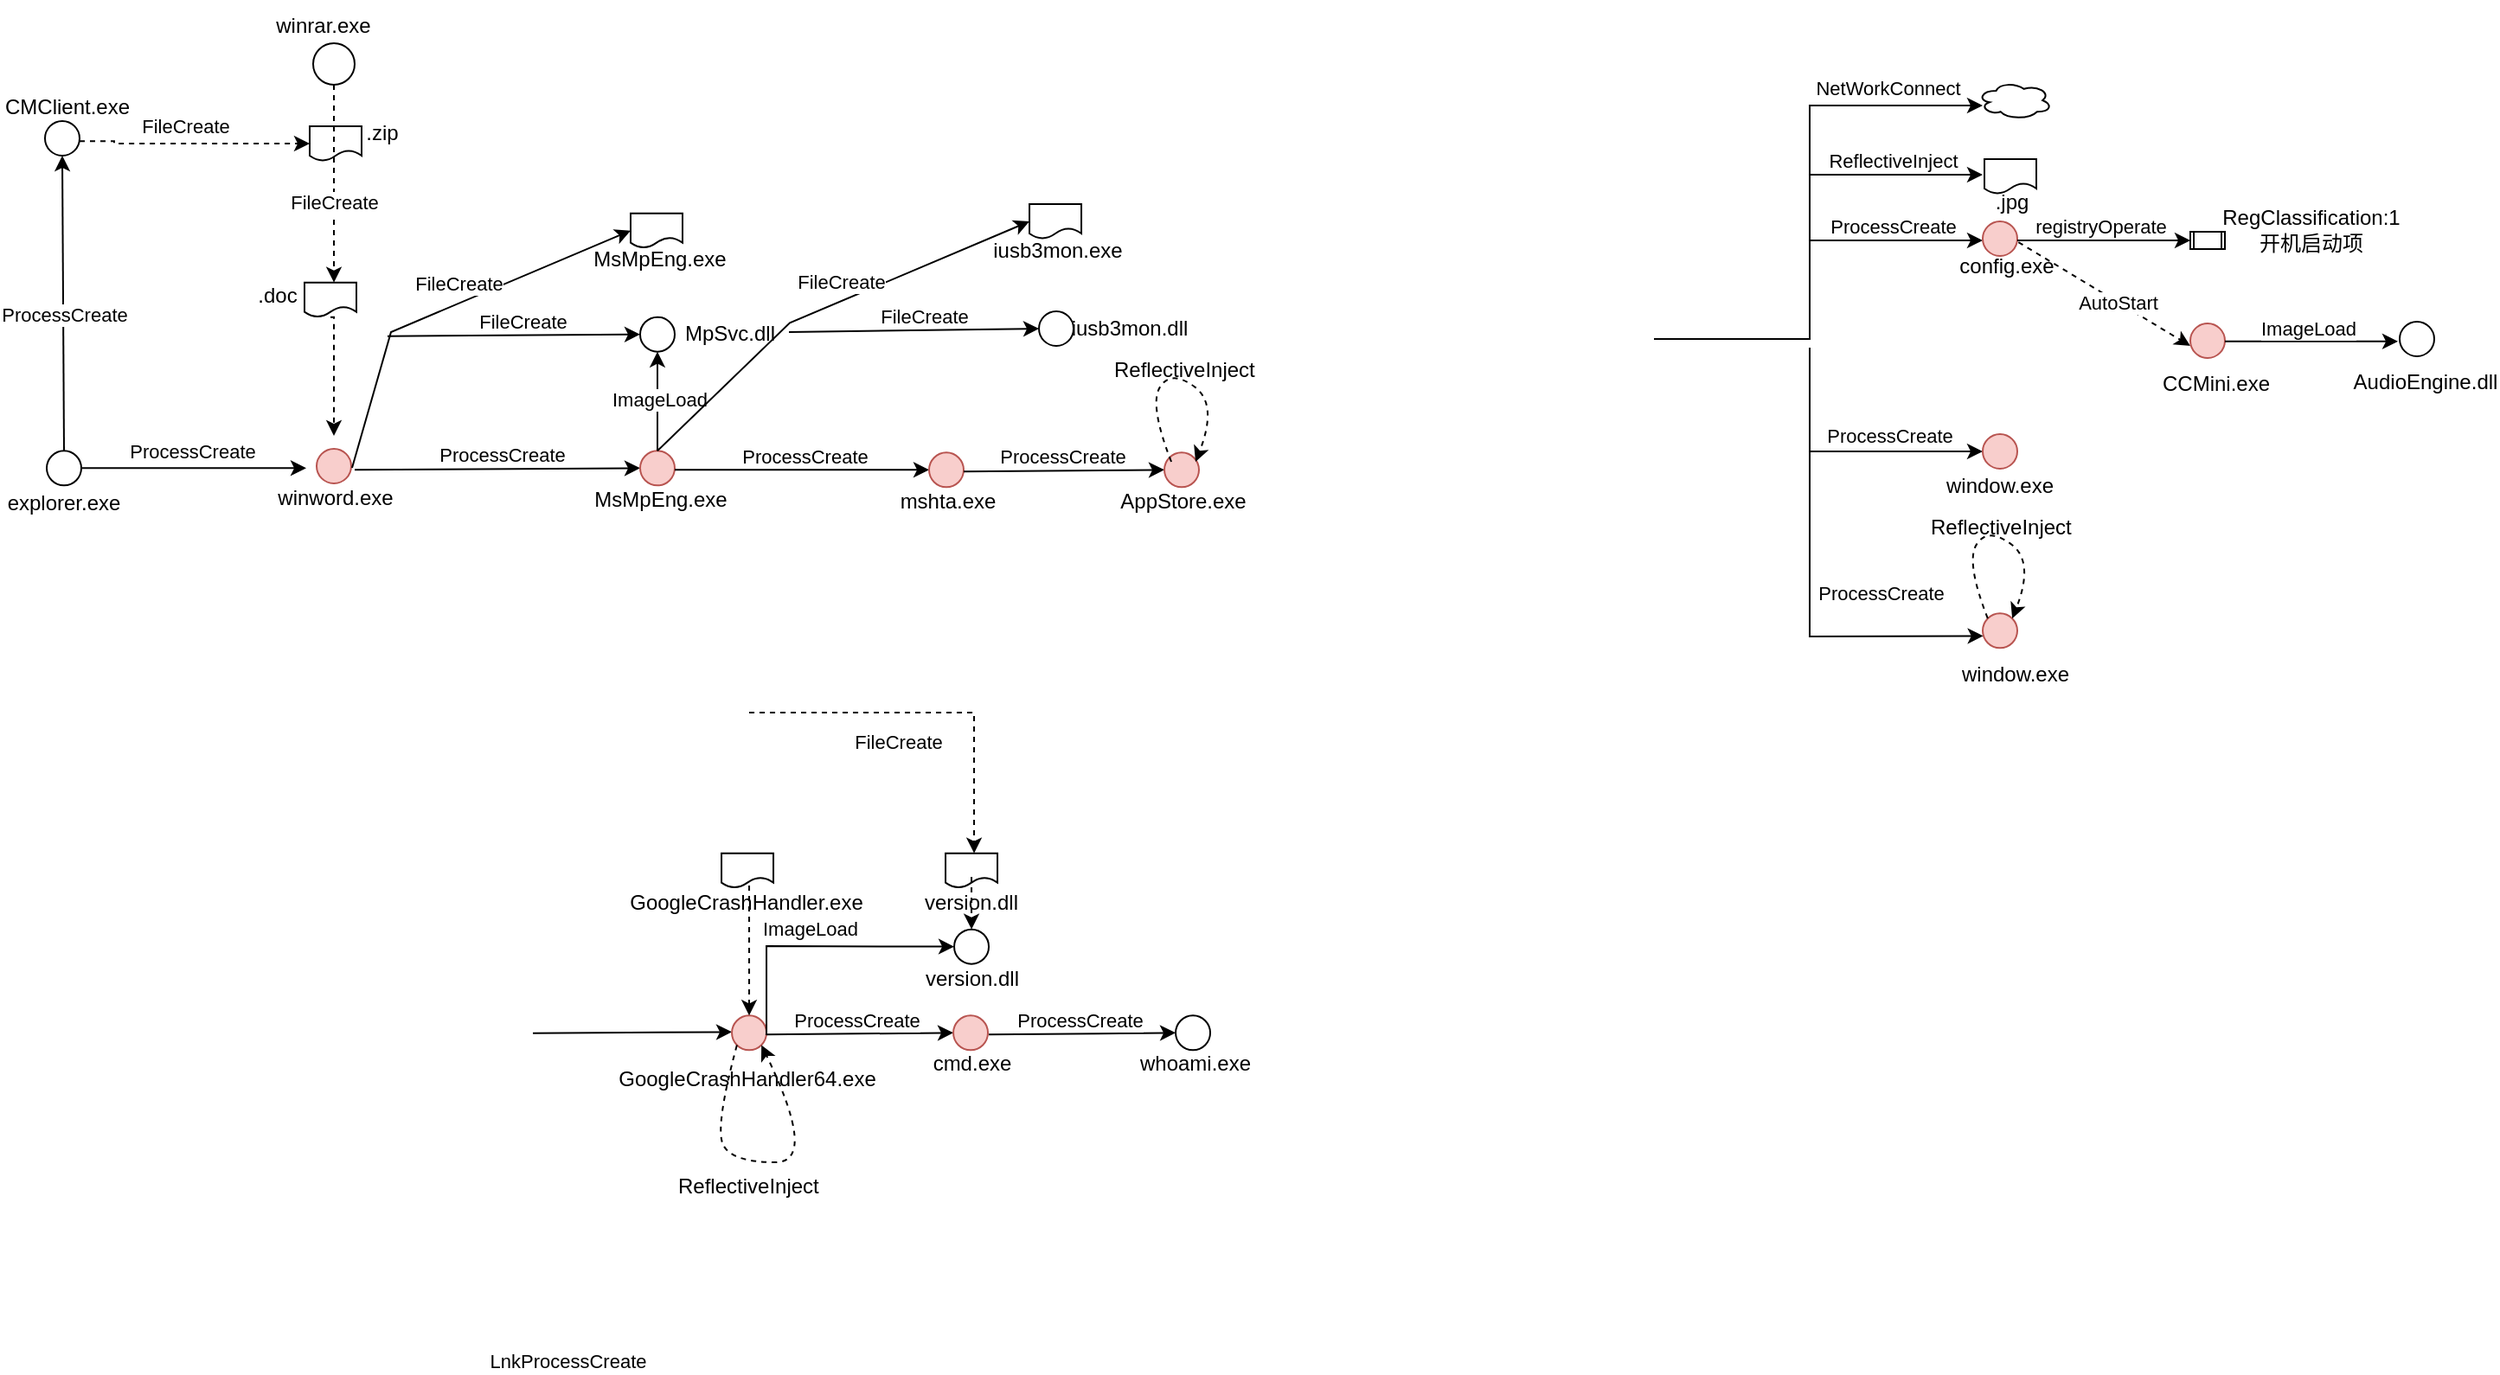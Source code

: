 <mxfile version="24.7.8">
  <diagram name="第 1 页" id="TM_qCaVFwfWzXO-s07Fd">
    <mxGraphModel dx="1036" dy="457" grid="1" gridSize="10" guides="1" tooltips="1" connect="1" arrows="1" fold="1" page="1" pageScale="1" pageWidth="827" pageHeight="1169" math="0" shadow="0">
      <root>
        <mxCell id="0" />
        <mxCell id="1" parent="0" />
        <mxCell id="IZgogRWlO1CkMbzcWn_G-1" value="" style="ellipse;whiteSpace=wrap;html=1;aspect=fixed;" vertex="1" parent="1">
          <mxGeometry x="141" y="358.67" width="20" height="20" as="geometry" />
        </mxCell>
        <mxCell id="IZgogRWlO1CkMbzcWn_G-2" value="" style="endArrow=classic;html=1;rounded=0;exitX=1;exitY=0.5;exitDx=0;exitDy=0;" edge="1" parent="1" source="IZgogRWlO1CkMbzcWn_G-1">
          <mxGeometry width="50" height="50" relative="1" as="geometry">
            <mxPoint x="391" y="353.67" as="sourcePoint" />
            <mxPoint x="291" y="368.67" as="targetPoint" />
          </mxGeometry>
        </mxCell>
        <mxCell id="IZgogRWlO1CkMbzcWn_G-3" value="ProcessCreate" style="edgeLabel;html=1;align=center;verticalAlign=middle;resizable=0;points=[];" vertex="1" connectable="0" parent="IZgogRWlO1CkMbzcWn_G-2">
          <mxGeometry x="-0.16" y="3" relative="1" as="geometry">
            <mxPoint x="9" y="-7" as="offset" />
          </mxGeometry>
        </mxCell>
        <mxCell id="IZgogRWlO1CkMbzcWn_G-4" value="" style="endArrow=classic;html=1;rounded=0;entryX=0;entryY=0.5;entryDx=0;entryDy=0;" edge="1" parent="1" target="IZgogRWlO1CkMbzcWn_G-7">
          <mxGeometry width="50" height="50" relative="1" as="geometry">
            <mxPoint x="1160" y="299" as="sourcePoint" />
            <mxPoint x="1208" y="449" as="targetPoint" />
            <Array as="points">
              <mxPoint x="1160" y="359" />
            </Array>
          </mxGeometry>
        </mxCell>
        <mxCell id="IZgogRWlO1CkMbzcWn_G-5" value="ProcessCreate" style="edgeLabel;html=1;align=center;verticalAlign=middle;resizable=0;points=[];" vertex="1" connectable="0" parent="IZgogRWlO1CkMbzcWn_G-4">
          <mxGeometry x="-0.16" y="3" relative="1" as="geometry">
            <mxPoint x="39" y="-6" as="offset" />
          </mxGeometry>
        </mxCell>
        <mxCell id="IZgogRWlO1CkMbzcWn_G-6" value="explorer.exe" style="text;strokeColor=none;align=center;fillColor=none;html=1;verticalAlign=middle;whiteSpace=wrap;rounded=0;" vertex="1" parent="1">
          <mxGeometry x="121" y="373.67" width="60" height="30" as="geometry" />
        </mxCell>
        <mxCell id="IZgogRWlO1CkMbzcWn_G-7" value="" style="ellipse;whiteSpace=wrap;html=1;aspect=fixed;fillColor=#f8cecc;strokeColor=#b85450;" vertex="1" parent="1">
          <mxGeometry x="1260" y="349" width="20" height="20" as="geometry" />
        </mxCell>
        <mxCell id="IZgogRWlO1CkMbzcWn_G-8" value="window.exe" style="text;strokeColor=none;align=center;fillColor=none;html=1;verticalAlign=middle;whiteSpace=wrap;rounded=0;" vertex="1" parent="1">
          <mxGeometry x="1240" y="364" width="60" height="30" as="geometry" />
        </mxCell>
        <mxCell id="IZgogRWlO1CkMbzcWn_G-9" value="" style="endArrow=classic;html=1;rounded=0;exitX=0.5;exitY=0;exitDx=0;exitDy=0;entryX=0.5;entryY=1;entryDx=0;entryDy=0;" edge="1" parent="1" source="IZgogRWlO1CkMbzcWn_G-1" target="IZgogRWlO1CkMbzcWn_G-11">
          <mxGeometry width="50" height="50" relative="1" as="geometry">
            <mxPoint x="150" y="274.17" as="sourcePoint" />
            <mxPoint x="150" y="190" as="targetPoint" />
          </mxGeometry>
        </mxCell>
        <mxCell id="IZgogRWlO1CkMbzcWn_G-10" value="ProcessCreate" style="edgeLabel;html=1;align=center;verticalAlign=middle;resizable=0;points=[];" vertex="1" connectable="0" parent="IZgogRWlO1CkMbzcWn_G-9">
          <mxGeometry x="-0.16" y="3" relative="1" as="geometry">
            <mxPoint x="3" y="-7" as="offset" />
          </mxGeometry>
        </mxCell>
        <mxCell id="IZgogRWlO1CkMbzcWn_G-11" value="" style="ellipse;whiteSpace=wrap;html=1;aspect=fixed;" vertex="1" parent="1">
          <mxGeometry x="140" y="168" width="20" height="20" as="geometry" />
        </mxCell>
        <mxCell id="IZgogRWlO1CkMbzcWn_G-12" value="CMClient.exe" style="text;strokeColor=none;align=center;fillColor=none;html=1;verticalAlign=middle;whiteSpace=wrap;rounded=0;" vertex="1" parent="1">
          <mxGeometry x="123" y="145" width="60" height="30" as="geometry" />
        </mxCell>
        <mxCell id="IZgogRWlO1CkMbzcWn_G-13" value="" style="endArrow=classic;html=1;rounded=0;exitX=1;exitY=0.5;exitDx=0;exitDy=0;edgeStyle=elbowEdgeStyle;dashed=1;entryX=0;entryY=0.5;entryDx=0;entryDy=0;" edge="1" parent="1" target="IZgogRWlO1CkMbzcWn_G-15">
          <mxGeometry width="50" height="50" relative="1" as="geometry">
            <mxPoint x="160" y="179.58" as="sourcePoint" />
            <mxPoint x="210" y="120" as="targetPoint" />
            <Array as="points">
              <mxPoint x="180" y="180" />
            </Array>
          </mxGeometry>
        </mxCell>
        <mxCell id="IZgogRWlO1CkMbzcWn_G-14" value="FileCreate" style="edgeLabel;html=1;align=center;verticalAlign=middle;resizable=0;points=[];" vertex="1" connectable="0" parent="IZgogRWlO1CkMbzcWn_G-13">
          <mxGeometry x="-0.16" y="3" relative="1" as="geometry">
            <mxPoint x="6" y="-7" as="offset" />
          </mxGeometry>
        </mxCell>
        <mxCell id="IZgogRWlO1CkMbzcWn_G-15" value="" style="shape=document;whiteSpace=wrap;html=1;boundedLbl=1;" vertex="1" parent="1">
          <mxGeometry x="293" y="171" width="30" height="20" as="geometry" />
        </mxCell>
        <mxCell id="IZgogRWlO1CkMbzcWn_G-16" value=".zip" style="text;strokeColor=none;align=center;fillColor=none;html=1;verticalAlign=middle;whiteSpace=wrap;rounded=0;" vertex="1" parent="1">
          <mxGeometry x="305" y="160" width="60" height="30" as="geometry" />
        </mxCell>
        <mxCell id="IZgogRWlO1CkMbzcWn_G-17" value="" style="endArrow=classic;html=1;rounded=0;exitX=0.5;exitY=1;exitDx=0;exitDy=0;edgeStyle=elbowEdgeStyle;dashed=1;" edge="1" parent="1" source="IZgogRWlO1CkMbzcWn_G-77">
          <mxGeometry width="50" height="50" relative="1" as="geometry">
            <mxPoint x="241.34" y="194.66" as="sourcePoint" />
            <mxPoint x="307" y="350" as="targetPoint" />
            <Array as="points">
              <mxPoint x="307" y="212" />
            </Array>
          </mxGeometry>
        </mxCell>
        <mxCell id="IZgogRWlO1CkMbzcWn_G-18" value="" style="ellipse;whiteSpace=wrap;html=1;aspect=fixed;" vertex="1" parent="1">
          <mxGeometry x="295" y="123" width="24" height="24" as="geometry" />
        </mxCell>
        <mxCell id="IZgogRWlO1CkMbzcWn_G-19" value="winrar.exe" style="text;strokeColor=none;align=center;fillColor=none;html=1;verticalAlign=middle;whiteSpace=wrap;rounded=0;" vertex="1" parent="1">
          <mxGeometry x="271" y="98" width="60" height="30" as="geometry" />
        </mxCell>
        <mxCell id="IZgogRWlO1CkMbzcWn_G-20" value="" style="endArrow=classic;html=1;rounded=0;entryX=0.339;entryY=-0.066;entryDx=0;entryDy=0;entryPerimeter=0;" edge="1" parent="1">
          <mxGeometry width="50" height="50" relative="1" as="geometry">
            <mxPoint x="1160" y="359" as="sourcePoint" />
            <mxPoint x="1260.34" y="465.69" as="targetPoint" />
            <Array as="points">
              <mxPoint x="1160" y="466" />
            </Array>
          </mxGeometry>
        </mxCell>
        <mxCell id="IZgogRWlO1CkMbzcWn_G-21" value="ProcessCreate" style="edgeLabel;html=1;align=center;verticalAlign=middle;resizable=0;points=[];" vertex="1" connectable="0" parent="IZgogRWlO1CkMbzcWn_G-20">
          <mxGeometry x="-0.16" y="3" relative="1" as="geometry">
            <mxPoint x="38" y="-5" as="offset" />
          </mxGeometry>
        </mxCell>
        <mxCell id="IZgogRWlO1CkMbzcWn_G-22" value="" style="endArrow=classic;html=1;rounded=0;exitX=1;exitY=0.5;exitDx=0;exitDy=0;" edge="1" parent="1">
          <mxGeometry width="50" height="50" relative="1" as="geometry">
            <mxPoint x="1070" y="294" as="sourcePoint" />
            <mxPoint x="1260" y="159" as="targetPoint" />
            <Array as="points">
              <mxPoint x="1160" y="294" />
              <mxPoint x="1160" y="159" />
            </Array>
          </mxGeometry>
        </mxCell>
        <mxCell id="IZgogRWlO1CkMbzcWn_G-23" value="NetWorkConnect" style="edgeLabel;html=1;align=center;verticalAlign=middle;resizable=0;points=[];" vertex="1" connectable="0" parent="IZgogRWlO1CkMbzcWn_G-22">
          <mxGeometry x="0.083" y="3" relative="1" as="geometry">
            <mxPoint x="48" y="-59" as="offset" />
          </mxGeometry>
        </mxCell>
        <mxCell id="IZgogRWlO1CkMbzcWn_G-24" value="" style="ellipse;shape=cloud;whiteSpace=wrap;html=1;" vertex="1" parent="1">
          <mxGeometry x="1257" y="145" width="43" height="22" as="geometry" />
        </mxCell>
        <mxCell id="IZgogRWlO1CkMbzcWn_G-25" value="" style="endArrow=classic;html=1;rounded=0;" edge="1" parent="1">
          <mxGeometry width="50" height="50" relative="1" as="geometry">
            <mxPoint x="1160" y="199" as="sourcePoint" />
            <mxPoint x="1260" y="199" as="targetPoint" />
          </mxGeometry>
        </mxCell>
        <mxCell id="IZgogRWlO1CkMbzcWn_G-26" value="ReflectiveInject" style="edgeLabel;html=1;align=center;verticalAlign=middle;resizable=0;points=[];" vertex="1" connectable="0" parent="IZgogRWlO1CkMbzcWn_G-25">
          <mxGeometry x="0.152" y="-2" relative="1" as="geometry">
            <mxPoint x="-10" y="-10" as="offset" />
          </mxGeometry>
        </mxCell>
        <mxCell id="IZgogRWlO1CkMbzcWn_G-27" value="" style="shape=document;whiteSpace=wrap;html=1;boundedLbl=1;" vertex="1" parent="1">
          <mxGeometry x="1261" y="190" width="30" height="20" as="geometry" />
        </mxCell>
        <mxCell id="IZgogRWlO1CkMbzcWn_G-28" value=".jpg" style="text;strokeColor=none;align=center;fillColor=none;html=1;verticalAlign=middle;whiteSpace=wrap;rounded=0;" vertex="1" parent="1">
          <mxGeometry x="1247" y="200" width="60" height="30" as="geometry" />
        </mxCell>
        <mxCell id="IZgogRWlO1CkMbzcWn_G-29" value="" style="endArrow=classic;html=1;rounded=0;" edge="1" parent="1">
          <mxGeometry width="50" height="50" relative="1" as="geometry">
            <mxPoint x="1160" y="237" as="sourcePoint" />
            <mxPoint x="1260" y="237" as="targetPoint" />
          </mxGeometry>
        </mxCell>
        <mxCell id="IZgogRWlO1CkMbzcWn_G-30" value="ProcessCreate" style="edgeLabel;html=1;align=center;verticalAlign=middle;resizable=0;points=[];" vertex="1" connectable="0" parent="IZgogRWlO1CkMbzcWn_G-29">
          <mxGeometry x="0.152" y="-2" relative="1" as="geometry">
            <mxPoint x="-10" y="-10" as="offset" />
          </mxGeometry>
        </mxCell>
        <mxCell id="IZgogRWlO1CkMbzcWn_G-31" value="config.exe" style="text;strokeColor=none;align=center;fillColor=none;html=1;verticalAlign=middle;whiteSpace=wrap;rounded=0;" vertex="1" parent="1">
          <mxGeometry x="1244" y="237" width="60" height="30" as="geometry" />
        </mxCell>
        <mxCell id="IZgogRWlO1CkMbzcWn_G-32" value="" style="ellipse;whiteSpace=wrap;html=1;aspect=fixed;fillColor=#f8cecc;strokeColor=#b85450;" vertex="1" parent="1">
          <mxGeometry x="1260" y="226" width="20" height="20" as="geometry" />
        </mxCell>
        <mxCell id="IZgogRWlO1CkMbzcWn_G-33" value="" style="endArrow=classic;html=1;rounded=0;" edge="1" parent="1">
          <mxGeometry width="50" height="50" relative="1" as="geometry">
            <mxPoint x="1280" y="237" as="sourcePoint" />
            <mxPoint x="1380" y="237" as="targetPoint" />
          </mxGeometry>
        </mxCell>
        <mxCell id="IZgogRWlO1CkMbzcWn_G-34" value="registryOperate" style="edgeLabel;html=1;align=center;verticalAlign=middle;resizable=0;points=[];" vertex="1" connectable="0" parent="IZgogRWlO1CkMbzcWn_G-33">
          <mxGeometry x="0.152" y="-2" relative="1" as="geometry">
            <mxPoint x="-10" y="-10" as="offset" />
          </mxGeometry>
        </mxCell>
        <mxCell id="IZgogRWlO1CkMbzcWn_G-35" value="RegClassification:1&lt;br&gt;开机启动项" style="text;strokeColor=none;align=center;fillColor=none;html=1;verticalAlign=middle;whiteSpace=wrap;rounded=0;" vertex="1" parent="1">
          <mxGeometry x="1412" y="216" width="76" height="30" as="geometry" />
        </mxCell>
        <mxCell id="IZgogRWlO1CkMbzcWn_G-36" value="" style="shape=process;whiteSpace=wrap;html=1;backgroundOutline=1;" vertex="1" parent="1">
          <mxGeometry x="1380" y="232" width="20" height="10" as="geometry" />
        </mxCell>
        <mxCell id="IZgogRWlO1CkMbzcWn_G-37" value="" style="endArrow=classic;html=1;rounded=0;exitX=0.611;exitY=0.035;exitDx=0;exitDy=0;exitPerimeter=0;dashed=1;" edge="1" parent="1" source="IZgogRWlO1CkMbzcWn_G-31">
          <mxGeometry width="50" height="50" relative="1" as="geometry">
            <mxPoint x="1280" y="298" as="sourcePoint" />
            <mxPoint x="1380" y="298" as="targetPoint" />
          </mxGeometry>
        </mxCell>
        <mxCell id="IZgogRWlO1CkMbzcWn_G-38" value="AutoStart" style="edgeLabel;html=1;align=center;verticalAlign=middle;resizable=0;points=[];" vertex="1" connectable="0" parent="IZgogRWlO1CkMbzcWn_G-37">
          <mxGeometry x="0.152" y="-2" relative="1" as="geometry">
            <mxPoint x="1" y="-2" as="offset" />
          </mxGeometry>
        </mxCell>
        <mxCell id="IZgogRWlO1CkMbzcWn_G-39" value="CCMini.exe" style="text;strokeColor=none;align=center;fillColor=none;html=1;verticalAlign=middle;whiteSpace=wrap;rounded=0;" vertex="1" parent="1">
          <mxGeometry x="1357" y="305" width="76" height="30" as="geometry" />
        </mxCell>
        <mxCell id="IZgogRWlO1CkMbzcWn_G-40" value="" style="ellipse;whiteSpace=wrap;html=1;aspect=fixed;fillColor=#f8cecc;strokeColor=#b85450;" vertex="1" parent="1">
          <mxGeometry x="1380" y="285" width="20" height="20" as="geometry" />
        </mxCell>
        <mxCell id="IZgogRWlO1CkMbzcWn_G-41" value="" style="endArrow=classic;html=1;rounded=0;" edge="1" parent="1">
          <mxGeometry width="50" height="50" relative="1" as="geometry">
            <mxPoint x="1400" y="295.43" as="sourcePoint" />
            <mxPoint x="1500" y="295.43" as="targetPoint" />
          </mxGeometry>
        </mxCell>
        <mxCell id="IZgogRWlO1CkMbzcWn_G-42" value="ImageLoad" style="edgeLabel;html=1;align=center;verticalAlign=middle;resizable=0;points=[];" vertex="1" connectable="0" parent="IZgogRWlO1CkMbzcWn_G-41">
          <mxGeometry x="0.152" y="-2" relative="1" as="geometry">
            <mxPoint x="-10" y="-10" as="offset" />
          </mxGeometry>
        </mxCell>
        <mxCell id="IZgogRWlO1CkMbzcWn_G-43" value="AudioEngine.dll" style="text;strokeColor=none;align=center;fillColor=none;html=1;verticalAlign=middle;whiteSpace=wrap;rounded=0;" vertex="1" parent="1">
          <mxGeometry x="1478" y="304" width="76" height="30" as="geometry" />
        </mxCell>
        <mxCell id="IZgogRWlO1CkMbzcWn_G-44" value="" style="ellipse;whiteSpace=wrap;html=1;aspect=fixed;" vertex="1" parent="1">
          <mxGeometry x="1501" y="284" width="20" height="20" as="geometry" />
        </mxCell>
        <mxCell id="IZgogRWlO1CkMbzcWn_G-45" value="" style="ellipse;whiteSpace=wrap;html=1;aspect=fixed;fillColor=#f8cecc;strokeColor=#b85450;" vertex="1" parent="1">
          <mxGeometry x="1260" y="452.67" width="20" height="20" as="geometry" />
        </mxCell>
        <mxCell id="IZgogRWlO1CkMbzcWn_G-46" value="window.exe" style="text;strokeColor=none;align=center;fillColor=none;html=1;verticalAlign=middle;whiteSpace=wrap;rounded=0;" vertex="1" parent="1">
          <mxGeometry x="1248.5" y="472.67" width="60" height="30" as="geometry" />
        </mxCell>
        <mxCell id="IZgogRWlO1CkMbzcWn_G-47" value="" style="curved=1;endArrow=classic;html=1;rounded=0;exitX=0;exitY=0;exitDx=0;exitDy=0;entryX=1;entryY=0;entryDx=0;entryDy=0;dashed=1;" edge="1" parent="1" source="IZgogRWlO1CkMbzcWn_G-45" target="IZgogRWlO1CkMbzcWn_G-45">
          <mxGeometry width="50" height="50" relative="1" as="geometry">
            <mxPoint x="1230" y="412.67" as="sourcePoint" />
            <mxPoint x="1280" y="362.67" as="targetPoint" />
            <Array as="points">
              <mxPoint x="1250" y="422.67" />
              <mxPoint x="1263" y="402.67" />
              <mxPoint x="1290" y="422.67" />
            </Array>
          </mxGeometry>
        </mxCell>
        <mxCell id="IZgogRWlO1CkMbzcWn_G-48" value="ReflectiveInject" style="text;whiteSpace=wrap;" vertex="1" parent="1">
          <mxGeometry x="1228" y="388.67" width="90" height="20" as="geometry" />
        </mxCell>
        <mxCell id="IZgogRWlO1CkMbzcWn_G-49" value="" style="shape=document;whiteSpace=wrap;html=1;boundedLbl=1;" vertex="1" parent="1">
          <mxGeometry x="531.02" y="591.33" width="30" height="20" as="geometry" />
        </mxCell>
        <mxCell id="IZgogRWlO1CkMbzcWn_G-50" value="GoogleCrashHandler.exe" style="text;strokeColor=none;align=center;fillColor=none;html=1;verticalAlign=middle;whiteSpace=wrap;rounded=0;" vertex="1" parent="1">
          <mxGeometry x="497.02" y="605" width="97" height="30" as="geometry" />
        </mxCell>
        <mxCell id="IZgogRWlO1CkMbzcWn_G-51" value="" style="endArrow=classic;html=1;rounded=0;edgeStyle=elbowEdgeStyle;dashed=1;" edge="1" parent="1">
          <mxGeometry width="50" height="50" relative="1" as="geometry">
            <mxPoint x="547.02" y="510" as="sourcePoint" />
            <mxPoint x="677.02" y="591.33" as="targetPoint" />
            <Array as="points">
              <mxPoint x="677.02" y="511.33" />
            </Array>
          </mxGeometry>
        </mxCell>
        <mxCell id="IZgogRWlO1CkMbzcWn_G-52" value="FileCreate" style="edgeLabel;html=1;align=center;verticalAlign=middle;resizable=0;points=[];" vertex="1" connectable="0" parent="IZgogRWlO1CkMbzcWn_G-51">
          <mxGeometry x="-0.16" y="3" relative="1" as="geometry">
            <mxPoint x="-3" y="20" as="offset" />
          </mxGeometry>
        </mxCell>
        <mxCell id="IZgogRWlO1CkMbzcWn_G-53" value="" style="shape=document;whiteSpace=wrap;html=1;boundedLbl=1;" vertex="1" parent="1">
          <mxGeometry x="660.52" y="591.33" width="30" height="20" as="geometry" />
        </mxCell>
        <mxCell id="IZgogRWlO1CkMbzcWn_G-54" value="version.dll" style="text;strokeColor=none;align=center;fillColor=none;html=1;verticalAlign=middle;whiteSpace=wrap;rounded=0;" vertex="1" parent="1">
          <mxGeometry x="627.02" y="605" width="97" height="30" as="geometry" />
        </mxCell>
        <mxCell id="IZgogRWlO1CkMbzcWn_G-55" value="" style="endArrow=classic;html=1;rounded=0;exitX=1;exitY=0.5;exitDx=0;exitDy=0;" edge="1" parent="1">
          <mxGeometry width="50" height="50" relative="1" as="geometry">
            <mxPoint x="422.02" y="695.34" as="sourcePoint" />
            <mxPoint x="537.02" y="694.67" as="targetPoint" />
          </mxGeometry>
        </mxCell>
        <mxCell id="IZgogRWlO1CkMbzcWn_G-56" value="LnkProcessCreate" style="edgeLabel;html=1;align=center;verticalAlign=middle;resizable=0;points=[];" vertex="1" connectable="0" parent="IZgogRWlO1CkMbzcWn_G-55">
          <mxGeometry x="-0.16" y="3" relative="1" as="geometry">
            <mxPoint x="-29" y="193" as="offset" />
          </mxGeometry>
        </mxCell>
        <mxCell id="IZgogRWlO1CkMbzcWn_G-57" value="" style="ellipse;whiteSpace=wrap;html=1;aspect=fixed;fillColor=#f8cecc;strokeColor=#b85450;" vertex="1" parent="1">
          <mxGeometry x="537.02" y="685.17" width="20" height="20" as="geometry" />
        </mxCell>
        <mxCell id="IZgogRWlO1CkMbzcWn_G-58" value="" style="endArrow=classic;html=1;rounded=0;entryX=0.5;entryY=0;entryDx=0;entryDy=0;dashed=1;" edge="1" parent="1" target="IZgogRWlO1CkMbzcWn_G-57">
          <mxGeometry width="50" height="50" relative="1" as="geometry">
            <mxPoint x="547.02" y="610" as="sourcePoint" />
            <mxPoint x="687.02" y="649.5" as="targetPoint" />
          </mxGeometry>
        </mxCell>
        <mxCell id="IZgogRWlO1CkMbzcWn_G-59" value="" style="endArrow=classic;html=1;rounded=0;exitX=1;exitY=0.5;exitDx=0;exitDy=0;entryX=0;entryY=0.5;entryDx=0;entryDy=0;" edge="1" parent="1" target="IZgogRWlO1CkMbzcWn_G-61">
          <mxGeometry width="50" height="50" relative="1" as="geometry">
            <mxPoint x="557.02" y="696.5" as="sourcePoint" />
            <mxPoint x="672.02" y="695.83" as="targetPoint" />
            <Array as="points">
              <mxPoint x="557.02" y="645" />
            </Array>
          </mxGeometry>
        </mxCell>
        <mxCell id="IZgogRWlO1CkMbzcWn_G-60" value="ImageLoad" style="edgeLabel;html=1;align=center;verticalAlign=middle;resizable=0;points=[];" vertex="1" connectable="0" parent="IZgogRWlO1CkMbzcWn_G-59">
          <mxGeometry x="-0.16" y="3" relative="1" as="geometry">
            <mxPoint x="9" y="-7" as="offset" />
          </mxGeometry>
        </mxCell>
        <mxCell id="IZgogRWlO1CkMbzcWn_G-61" value="" style="ellipse;whiteSpace=wrap;html=1;aspect=fixed;" vertex="1" parent="1">
          <mxGeometry x="665.52" y="635.33" width="20" height="20" as="geometry" />
        </mxCell>
        <mxCell id="IZgogRWlO1CkMbzcWn_G-62" value="version.dll" style="text;strokeColor=none;align=center;fillColor=none;html=1;verticalAlign=middle;whiteSpace=wrap;rounded=0;" vertex="1" parent="1">
          <mxGeometry x="645.52" y="649.0" width="60" height="30" as="geometry" />
        </mxCell>
        <mxCell id="IZgogRWlO1CkMbzcWn_G-63" value="" style="endArrow=classic;html=1;rounded=0;entryX=0.5;entryY=0;entryDx=0;entryDy=0;dashed=1;exitX=0.5;exitY=0;exitDx=0;exitDy=0;" edge="1" parent="1" source="IZgogRWlO1CkMbzcWn_G-54" target="IZgogRWlO1CkMbzcWn_G-61">
          <mxGeometry width="50" height="50" relative="1" as="geometry">
            <mxPoint x="682.02" y="609.83" as="sourcePoint" />
            <mxPoint x="822.02" y="649.33" as="targetPoint" />
          </mxGeometry>
        </mxCell>
        <mxCell id="IZgogRWlO1CkMbzcWn_G-64" value="" style="endArrow=classic;html=1;rounded=0;entryX=0;entryY=0.5;entryDx=0;entryDy=0;" edge="1" parent="1" target="IZgogRWlO1CkMbzcWn_G-67">
          <mxGeometry width="50" height="50" relative="1" as="geometry">
            <mxPoint x="557.02" y="696.17" as="sourcePoint" />
            <mxPoint x="657.02" y="696.17" as="targetPoint" />
          </mxGeometry>
        </mxCell>
        <mxCell id="IZgogRWlO1CkMbzcWn_G-65" value="ProcessCreate" style="edgeLabel;html=1;align=center;verticalAlign=middle;resizable=0;points=[];" vertex="1" connectable="0" parent="IZgogRWlO1CkMbzcWn_G-64">
          <mxGeometry x="0.152" y="-2" relative="1" as="geometry">
            <mxPoint x="-10" y="-10" as="offset" />
          </mxGeometry>
        </mxCell>
        <mxCell id="IZgogRWlO1CkMbzcWn_G-66" value="cmd.exe" style="text;strokeColor=none;align=center;fillColor=none;html=1;verticalAlign=middle;whiteSpace=wrap;rounded=0;" vertex="1" parent="1">
          <mxGeometry x="646.02" y="698.17" width="60" height="30" as="geometry" />
        </mxCell>
        <mxCell id="IZgogRWlO1CkMbzcWn_G-67" value="" style="ellipse;whiteSpace=wrap;html=1;aspect=fixed;fillColor=#f8cecc;strokeColor=#b85450;" vertex="1" parent="1">
          <mxGeometry x="665.02" y="685.17" width="20" height="20" as="geometry" />
        </mxCell>
        <mxCell id="IZgogRWlO1CkMbzcWn_G-68" value="" style="endArrow=classic;html=1;rounded=0;entryX=0;entryY=0.5;entryDx=0;entryDy=0;" edge="1" parent="1" target="IZgogRWlO1CkMbzcWn_G-71">
          <mxGeometry width="50" height="50" relative="1" as="geometry">
            <mxPoint x="685.52" y="696.17" as="sourcePoint" />
            <mxPoint x="785.52" y="696.17" as="targetPoint" />
          </mxGeometry>
        </mxCell>
        <mxCell id="IZgogRWlO1CkMbzcWn_G-69" value="ProcessCreate" style="edgeLabel;html=1;align=center;verticalAlign=middle;resizable=0;points=[];" vertex="1" connectable="0" parent="IZgogRWlO1CkMbzcWn_G-68">
          <mxGeometry x="0.152" y="-2" relative="1" as="geometry">
            <mxPoint x="-10" y="-10" as="offset" />
          </mxGeometry>
        </mxCell>
        <mxCell id="IZgogRWlO1CkMbzcWn_G-70" value="whoami.exe" style="text;strokeColor=none;align=center;fillColor=none;html=1;verticalAlign=middle;whiteSpace=wrap;rounded=0;" vertex="1" parent="1">
          <mxGeometry x="774.52" y="698.17" width="60" height="30" as="geometry" />
        </mxCell>
        <mxCell id="IZgogRWlO1CkMbzcWn_G-71" value="" style="ellipse;whiteSpace=wrap;html=1;aspect=fixed;" vertex="1" parent="1">
          <mxGeometry x="793.52" y="685.17" width="20" height="20" as="geometry" />
        </mxCell>
        <mxCell id="IZgogRWlO1CkMbzcWn_G-72" value="" style="curved=1;endArrow=classic;html=1;rounded=0;exitX=0;exitY=1;exitDx=0;exitDy=0;entryX=1;entryY=1;entryDx=0;entryDy=0;dashed=1;" edge="1" parent="1" source="IZgogRWlO1CkMbzcWn_G-57" target="IZgogRWlO1CkMbzcWn_G-57">
          <mxGeometry width="50" height="50" relative="1" as="geometry">
            <mxPoint x="544.02" y="782.67" as="sourcePoint" />
            <mxPoint x="594.02" y="732.67" as="targetPoint" />
            <Array as="points">
              <mxPoint x="527.02" y="750" />
              <mxPoint x="537.02" y="770" />
              <mxPoint x="587.02" y="770" />
            </Array>
          </mxGeometry>
        </mxCell>
        <mxCell id="IZgogRWlO1CkMbzcWn_G-73" value="ReflectiveInject" style="text;whiteSpace=wrap;" vertex="1" parent="1">
          <mxGeometry x="504.02" y="770" width="90" height="20" as="geometry" />
        </mxCell>
        <mxCell id="IZgogRWlO1CkMbzcWn_G-74" value="GoogleCrashHandler64.exe" style="text;strokeColor=none;align=center;fillColor=none;html=1;verticalAlign=middle;whiteSpace=wrap;rounded=0;" vertex="1" parent="1">
          <mxGeometry x="515.52" y="707.0" width="60" height="30" as="geometry" />
        </mxCell>
        <mxCell id="IZgogRWlO1CkMbzcWn_G-75" value="" style="endArrow=classic;html=1;rounded=0;exitX=0.5;exitY=1;exitDx=0;exitDy=0;edgeStyle=elbowEdgeStyle;dashed=1;" edge="1" parent="1" source="IZgogRWlO1CkMbzcWn_G-18" target="IZgogRWlO1CkMbzcWn_G-77">
          <mxGeometry width="50" height="50" relative="1" as="geometry">
            <mxPoint x="307" y="147" as="sourcePoint" />
            <mxPoint x="307" y="350" as="targetPoint" />
            <Array as="points" />
          </mxGeometry>
        </mxCell>
        <mxCell id="IZgogRWlO1CkMbzcWn_G-76" value="FileCreate" style="edgeLabel;html=1;align=center;verticalAlign=middle;resizable=0;points=[];" vertex="1" connectable="0" parent="IZgogRWlO1CkMbzcWn_G-75">
          <mxGeometry x="-0.16" y="3" relative="1" as="geometry">
            <mxPoint x="-3" y="20" as="offset" />
          </mxGeometry>
        </mxCell>
        <mxCell id="IZgogRWlO1CkMbzcWn_G-77" value="" style="shape=document;whiteSpace=wrap;html=1;boundedLbl=1;" vertex="1" parent="1">
          <mxGeometry x="290" y="261.33" width="30" height="20" as="geometry" />
        </mxCell>
        <mxCell id="IZgogRWlO1CkMbzcWn_G-78" value=".doc" style="text;strokeColor=none;align=center;fillColor=none;html=1;verticalAlign=middle;whiteSpace=wrap;rounded=0;" vertex="1" parent="1">
          <mxGeometry x="242" y="256.33" width="65" height="26" as="geometry" />
        </mxCell>
        <mxCell id="IZgogRWlO1CkMbzcWn_G-79" value="winword.exe" style="text;strokeColor=none;align=center;fillColor=none;html=1;verticalAlign=middle;whiteSpace=wrap;rounded=0;" vertex="1" parent="1">
          <mxGeometry x="278" y="370.5" width="60" height="30" as="geometry" />
        </mxCell>
        <mxCell id="IZgogRWlO1CkMbzcWn_G-80" value="" style="ellipse;whiteSpace=wrap;html=1;aspect=fixed;fillColor=#f8cecc;strokeColor=#b85450;" vertex="1" parent="1">
          <mxGeometry x="297" y="357.5" width="20" height="20" as="geometry" />
        </mxCell>
        <mxCell id="IZgogRWlO1CkMbzcWn_G-81" value="" style="endArrow=classic;html=1;rounded=0;entryX=0;entryY=0.5;entryDx=0;entryDy=0;" edge="1" parent="1" target="IZgogRWlO1CkMbzcWn_G-83">
          <mxGeometry width="50" height="50" relative="1" as="geometry">
            <mxPoint x="317.5" y="368.5" as="sourcePoint" />
            <mxPoint x="426" y="367.33" as="targetPoint" />
            <Array as="points">
              <mxPoint x="340" y="290" />
            </Array>
          </mxGeometry>
        </mxCell>
        <mxCell id="IZgogRWlO1CkMbzcWn_G-82" value="FileCreate" style="edgeLabel;html=1;align=center;verticalAlign=middle;resizable=0;points=[];" vertex="1" connectable="0" parent="IZgogRWlO1CkMbzcWn_G-81">
          <mxGeometry x="0.152" y="-2" relative="1" as="geometry">
            <mxPoint x="-10" y="-10" as="offset" />
          </mxGeometry>
        </mxCell>
        <mxCell id="IZgogRWlO1CkMbzcWn_G-83" value="" style="shape=document;whiteSpace=wrap;html=1;boundedLbl=1;" vertex="1" parent="1">
          <mxGeometry x="478.5" y="221.33" width="30" height="20" as="geometry" />
        </mxCell>
        <mxCell id="IZgogRWlO1CkMbzcWn_G-84" value="MsMpEng.exe" style="text;strokeColor=none;align=center;fillColor=none;html=1;verticalAlign=middle;whiteSpace=wrap;rounded=0;" vertex="1" parent="1">
          <mxGeometry x="462.5" y="235.33" width="65" height="26" as="geometry" />
        </mxCell>
        <mxCell id="IZgogRWlO1CkMbzcWn_G-85" value="" style="endArrow=classic;html=1;rounded=0;entryX=0;entryY=0.5;entryDx=0;entryDy=0;" edge="1" parent="1" target="IZgogRWlO1CkMbzcWn_G-87">
          <mxGeometry width="50" height="50" relative="1" as="geometry">
            <mxPoint x="319" y="369.67" as="sourcePoint" />
            <mxPoint x="419" y="369.67" as="targetPoint" />
          </mxGeometry>
        </mxCell>
        <mxCell id="IZgogRWlO1CkMbzcWn_G-86" value="ProcessCreate" style="edgeLabel;html=1;align=center;verticalAlign=middle;resizable=0;points=[];" vertex="1" connectable="0" parent="IZgogRWlO1CkMbzcWn_G-85">
          <mxGeometry x="0.152" y="-2" relative="1" as="geometry">
            <mxPoint x="-10" y="-10" as="offset" />
          </mxGeometry>
        </mxCell>
        <mxCell id="IZgogRWlO1CkMbzcWn_G-87" value="" style="ellipse;whiteSpace=wrap;html=1;aspect=fixed;fillColor=#f8cecc;strokeColor=#b85450;" vertex="1" parent="1">
          <mxGeometry x="484" y="358.67" width="20" height="20" as="geometry" />
        </mxCell>
        <mxCell id="IZgogRWlO1CkMbzcWn_G-88" value="MsMpEng.exe" style="text;strokeColor=none;align=center;fillColor=none;html=1;verticalAlign=middle;whiteSpace=wrap;rounded=0;" vertex="1" parent="1">
          <mxGeometry x="466" y="371.67" width="60" height="30" as="geometry" />
        </mxCell>
        <mxCell id="IZgogRWlO1CkMbzcWn_G-89" value="" style="endArrow=classic;html=1;rounded=0;entryX=0;entryY=0.5;entryDx=0;entryDy=0;" edge="1" parent="1" target="IZgogRWlO1CkMbzcWn_G-91">
          <mxGeometry width="50" height="50" relative="1" as="geometry">
            <mxPoint x="504" y="369.67" as="sourcePoint" />
            <mxPoint x="604" y="369.67" as="targetPoint" />
          </mxGeometry>
        </mxCell>
        <mxCell id="IZgogRWlO1CkMbzcWn_G-90" value="ProcessCreate" style="edgeLabel;html=1;align=center;verticalAlign=middle;resizable=0;points=[];" vertex="1" connectable="0" parent="IZgogRWlO1CkMbzcWn_G-89">
          <mxGeometry x="0.152" y="-2" relative="1" as="geometry">
            <mxPoint x="-10" y="-10" as="offset" />
          </mxGeometry>
        </mxCell>
        <mxCell id="IZgogRWlO1CkMbzcWn_G-91" value="" style="ellipse;whiteSpace=wrap;html=1;aspect=fixed;fillColor=#f8cecc;strokeColor=#b85450;" vertex="1" parent="1">
          <mxGeometry x="651" y="359.67" width="20" height="20" as="geometry" />
        </mxCell>
        <mxCell id="IZgogRWlO1CkMbzcWn_G-92" value="mshta.exe" style="text;strokeColor=none;align=center;fillColor=none;html=1;verticalAlign=middle;whiteSpace=wrap;rounded=0;" vertex="1" parent="1">
          <mxGeometry x="632" y="372.67" width="60" height="30" as="geometry" />
        </mxCell>
        <mxCell id="IZgogRWlO1CkMbzcWn_G-93" value="" style="endArrow=classic;html=1;rounded=0;entryX=0;entryY=0.5;entryDx=0;entryDy=0;" edge="1" parent="1" target="IZgogRWlO1CkMbzcWn_G-95">
          <mxGeometry width="50" height="50" relative="1" as="geometry">
            <mxPoint x="671" y="370.67" as="sourcePoint" />
            <mxPoint x="771" y="370.67" as="targetPoint" />
          </mxGeometry>
        </mxCell>
        <mxCell id="IZgogRWlO1CkMbzcWn_G-94" value="ProcessCreate" style="edgeLabel;html=1;align=center;verticalAlign=middle;resizable=0;points=[];" vertex="1" connectable="0" parent="IZgogRWlO1CkMbzcWn_G-93">
          <mxGeometry x="0.152" y="-2" relative="1" as="geometry">
            <mxPoint x="-10" y="-10" as="offset" />
          </mxGeometry>
        </mxCell>
        <mxCell id="IZgogRWlO1CkMbzcWn_G-95" value="" style="ellipse;whiteSpace=wrap;html=1;aspect=fixed;fillColor=#f8cecc;strokeColor=#b85450;" vertex="1" parent="1">
          <mxGeometry x="787" y="359.67" width="20" height="20" as="geometry" />
        </mxCell>
        <mxCell id="IZgogRWlO1CkMbzcWn_G-96" value="AppStore.exe" style="text;strokeColor=none;align=center;fillColor=none;html=1;verticalAlign=middle;whiteSpace=wrap;rounded=0;" vertex="1" parent="1">
          <mxGeometry x="768" y="372.67" width="60" height="30" as="geometry" />
        </mxCell>
        <mxCell id="IZgogRWlO1CkMbzcWn_G-97" value="" style="curved=1;endArrow=classic;html=1;rounded=0;exitX=0;exitY=0;exitDx=0;exitDy=0;entryX=1;entryY=0;entryDx=0;entryDy=0;dashed=1;" edge="1" parent="1">
          <mxGeometry width="50" height="50" relative="1" as="geometry">
            <mxPoint x="791.02" y="365" as="sourcePoint" />
            <mxPoint x="805.02" y="365" as="targetPoint" />
            <Array as="points">
              <mxPoint x="778.02" y="331.67" />
              <mxPoint x="791.02" y="311.67" />
              <mxPoint x="818.02" y="331.67" />
            </Array>
          </mxGeometry>
        </mxCell>
        <mxCell id="IZgogRWlO1CkMbzcWn_G-98" value="ReflectiveInject" style="text;whiteSpace=wrap;" vertex="1" parent="1">
          <mxGeometry x="756.02" y="297.67" width="90" height="20" as="geometry" />
        </mxCell>
        <mxCell id="IZgogRWlO1CkMbzcWn_G-102" value="" style="endArrow=classic;html=1;rounded=0;entryX=0;entryY=0.5;entryDx=0;entryDy=0;" edge="1" parent="1" target="IZgogRWlO1CkMbzcWn_G-104">
          <mxGeometry width="50" height="50" relative="1" as="geometry">
            <mxPoint x="338" y="292.33" as="sourcePoint" />
            <mxPoint x="438" y="292.33" as="targetPoint" />
          </mxGeometry>
        </mxCell>
        <mxCell id="IZgogRWlO1CkMbzcWn_G-103" value="FileCreate" style="edgeLabel;html=1;align=center;verticalAlign=middle;resizable=0;points=[];" vertex="1" connectable="0" parent="IZgogRWlO1CkMbzcWn_G-102">
          <mxGeometry x="0.152" y="-2" relative="1" as="geometry">
            <mxPoint x="-6" y="-10" as="offset" />
          </mxGeometry>
        </mxCell>
        <mxCell id="IZgogRWlO1CkMbzcWn_G-104" value="" style="ellipse;whiteSpace=wrap;html=1;aspect=fixed;" vertex="1" parent="1">
          <mxGeometry x="484" y="281.33" width="20" height="20" as="geometry" />
        </mxCell>
        <mxCell id="IZgogRWlO1CkMbzcWn_G-105" value="MpSvc.dll" style="text;strokeColor=none;align=center;fillColor=none;html=1;verticalAlign=middle;whiteSpace=wrap;rounded=0;" vertex="1" parent="1">
          <mxGeometry x="506" y="276.33" width="60" height="30" as="geometry" />
        </mxCell>
        <mxCell id="IZgogRWlO1CkMbzcWn_G-106" value="" style="endArrow=classic;html=1;rounded=0;exitX=0.5;exitY=0;exitDx=0;exitDy=0;entryX=0.5;entryY=1;entryDx=0;entryDy=0;" edge="1" parent="1" source="IZgogRWlO1CkMbzcWn_G-87" target="IZgogRWlO1CkMbzcWn_G-104">
          <mxGeometry width="50" height="50" relative="1" as="geometry">
            <mxPoint x="390" y="270" as="sourcePoint" />
            <mxPoint x="440" y="220" as="targetPoint" />
          </mxGeometry>
        </mxCell>
        <mxCell id="IZgogRWlO1CkMbzcWn_G-107" value="ImageLoad" style="edgeLabel;html=1;align=center;verticalAlign=middle;resizable=0;points=[];" vertex="1" connectable="0" parent="IZgogRWlO1CkMbzcWn_G-106">
          <mxGeometry x="0.035" y="-1" relative="1" as="geometry">
            <mxPoint as="offset" />
          </mxGeometry>
        </mxCell>
        <mxCell id="IZgogRWlO1CkMbzcWn_G-108" value="" style="endArrow=classic;html=1;rounded=0;entryX=0;entryY=0.5;entryDx=0;entryDy=0;exitX=0.5;exitY=0;exitDx=0;exitDy=0;" edge="1" parent="1" target="IZgogRWlO1CkMbzcWn_G-110" source="IZgogRWlO1CkMbzcWn_G-87">
          <mxGeometry width="50" height="50" relative="1" as="geometry">
            <mxPoint x="548.02" y="363.17" as="sourcePoint" />
            <mxPoint x="656.52" y="362.0" as="targetPoint" />
            <Array as="points">
              <mxPoint x="570.52" y="284.67" />
            </Array>
          </mxGeometry>
        </mxCell>
        <mxCell id="IZgogRWlO1CkMbzcWn_G-109" value="FileCreate" style="edgeLabel;html=1;align=center;verticalAlign=middle;resizable=0;points=[];" vertex="1" connectable="0" parent="IZgogRWlO1CkMbzcWn_G-108">
          <mxGeometry x="0.152" y="-2" relative="1" as="geometry">
            <mxPoint x="-10" y="-10" as="offset" />
          </mxGeometry>
        </mxCell>
        <mxCell id="IZgogRWlO1CkMbzcWn_G-110" value="" style="shape=document;whiteSpace=wrap;html=1;boundedLbl=1;" vertex="1" parent="1">
          <mxGeometry x="709.02" y="216" width="30" height="20" as="geometry" />
        </mxCell>
        <mxCell id="IZgogRWlO1CkMbzcWn_G-111" value="iusb3mon.exe" style="text;strokeColor=none;align=center;fillColor=none;html=1;verticalAlign=middle;whiteSpace=wrap;rounded=0;" vertex="1" parent="1">
          <mxGeometry x="693.02" y="230" width="65" height="26" as="geometry" />
        </mxCell>
        <mxCell id="IZgogRWlO1CkMbzcWn_G-112" value="" style="endArrow=classic;html=1;rounded=0;entryX=0;entryY=0.5;entryDx=0;entryDy=0;" edge="1" parent="1" target="IZgogRWlO1CkMbzcWn_G-114">
          <mxGeometry width="50" height="50" relative="1" as="geometry">
            <mxPoint x="570" y="290" as="sourcePoint" />
            <mxPoint x="617.52" y="287.0" as="targetPoint" />
          </mxGeometry>
        </mxCell>
        <mxCell id="IZgogRWlO1CkMbzcWn_G-113" value="FileCreate" style="edgeLabel;html=1;align=center;verticalAlign=middle;resizable=0;points=[];" vertex="1" connectable="0" parent="IZgogRWlO1CkMbzcWn_G-112">
          <mxGeometry x="0.152" y="-2" relative="1" as="geometry">
            <mxPoint x="-6" y="-10" as="offset" />
          </mxGeometry>
        </mxCell>
        <mxCell id="IZgogRWlO1CkMbzcWn_G-114" value="" style="ellipse;whiteSpace=wrap;html=1;aspect=fixed;" vertex="1" parent="1">
          <mxGeometry x="714.52" y="278.0" width="20" height="20" as="geometry" />
        </mxCell>
        <mxCell id="IZgogRWlO1CkMbzcWn_G-115" value="iusb3mon.dll" style="text;strokeColor=none;align=center;fillColor=none;html=1;verticalAlign=middle;whiteSpace=wrap;rounded=0;" vertex="1" parent="1">
          <mxGeometry x="736.52" y="273.0" width="60" height="30" as="geometry" />
        </mxCell>
      </root>
    </mxGraphModel>
  </diagram>
</mxfile>
